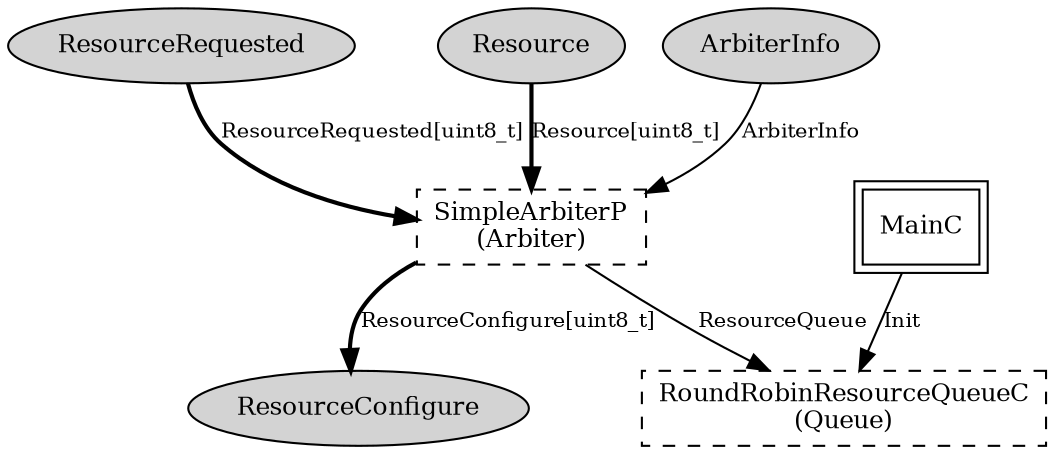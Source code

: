 digraph "tos.system.SimpleRoundRobinArbiterC" {
  n0x7f4ee6f51020 [shape=ellipse, style=filled, label="ResourceRequested", fontsize=12];
  "SimpleRoundRobinArbiterC.Arbiter" [fontsize=12, shape=box, style=dashed, label="SimpleArbiterP\n(Arbiter)", URL="../chtml/tos.system.SimpleArbiterP.html"];
  n0x7f4ee6f54280 [shape=ellipse, style=filled, label="Resource", fontsize=12];
  "SimpleRoundRobinArbiterC.Arbiter" [fontsize=12, shape=box, style=dashed, label="SimpleArbiterP\n(Arbiter)", URL="../chtml/tos.system.SimpleArbiterP.html"];
  n0x7f4ee6f517f0 [shape=ellipse, style=filled, label="ArbiterInfo", fontsize=12];
  "SimpleRoundRobinArbiterC.Arbiter" [fontsize=12, shape=box, style=dashed, label="SimpleArbiterP\n(Arbiter)", URL="../chtml/tos.system.SimpleArbiterP.html"];
  "MainC" [fontsize=12, shape=box,peripheries=2, URL="../chtml/tos.system.MainC.html"];
  "SimpleRoundRobinArbiterC.Queue" [fontsize=12, shape=box, style=dashed, label="RoundRobinResourceQueueC\n(Queue)", URL="../chtml/tos.system.RoundRobinResourceQueueC.html"];
  "SimpleRoundRobinArbiterC.Arbiter" [fontsize=12, shape=box, style=dashed, label="SimpleArbiterP\n(Arbiter)", URL="../chtml/tos.system.SimpleArbiterP.html"];
  n0x7f4ee6f4ce10 [shape=ellipse, style=filled, label="ResourceConfigure", fontsize=12];
  "SimpleRoundRobinArbiterC.Arbiter" [fontsize=12, shape=box, style=dashed, label="SimpleArbiterP\n(Arbiter)", URL="../chtml/tos.system.SimpleArbiterP.html"];
  "SimpleRoundRobinArbiterC.Queue" [fontsize=12, shape=box, style=dashed, label="RoundRobinResourceQueueC\n(Queue)", URL="../chtml/tos.system.RoundRobinResourceQueueC.html"];
  "n0x7f4ee6f51020" -> "SimpleRoundRobinArbiterC.Arbiter" [label="ResourceRequested[uint8_t]", style=bold, URL="../ihtml/tos.interfaces.ResourceRequested.html", fontsize=10];
  "n0x7f4ee6f54280" -> "SimpleRoundRobinArbiterC.Arbiter" [label="Resource[uint8_t]", style=bold, URL="../ihtml/tos.interfaces.Resource.html", fontsize=10];
  "n0x7f4ee6f517f0" -> "SimpleRoundRobinArbiterC.Arbiter" [label="ArbiterInfo", URL="../ihtml/tos.interfaces.ArbiterInfo.html", fontsize=10];
  "MainC" -> "SimpleRoundRobinArbiterC.Queue" [label="Init", URL="../ihtml/tos.interfaces.Init.html", fontsize=10];
  "SimpleRoundRobinArbiterC.Arbiter" -> "n0x7f4ee6f4ce10" [label="ResourceConfigure[uint8_t]", style=bold, URL="../ihtml/tos.interfaces.ResourceConfigure.html", fontsize=10];
  "SimpleRoundRobinArbiterC.Arbiter" -> "SimpleRoundRobinArbiterC.Queue" [label="ResourceQueue", URL="../ihtml/tos.interfaces.ResourceQueue.html", fontsize=10];
}
